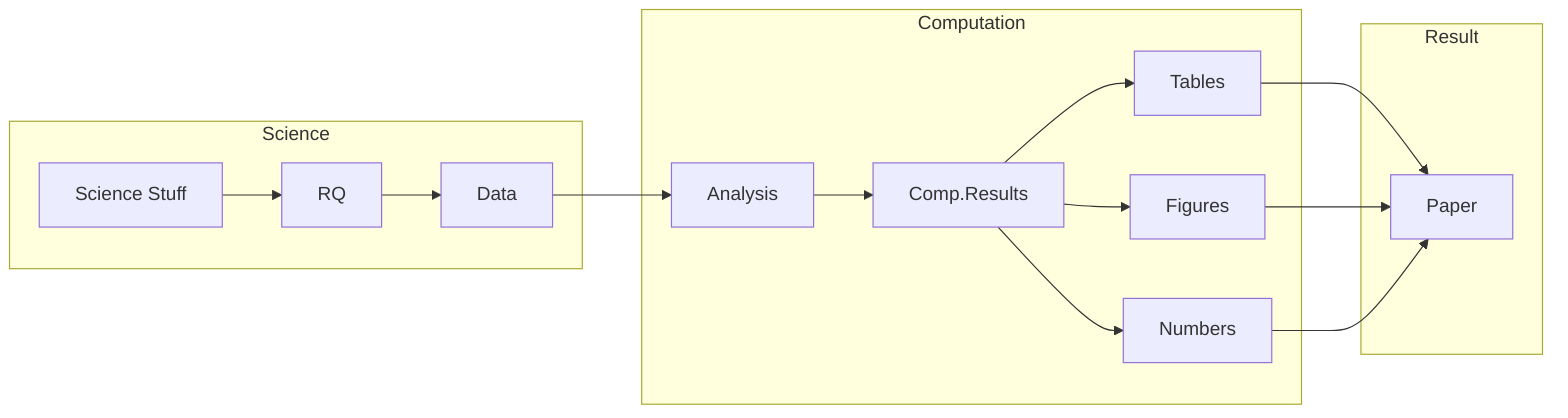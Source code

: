 graph LR
         subgraph Science
         s[Science Stuff]-->RQ
          RQ-->Data
         end
         subgraph Computation
         Analysis-->C[Comp.Results]
         C-->T[Tables]
         C-->F[Figures]
         C-->N[Numbers]
         end
         subgraph Result
         A[Paper]
         end
         Data-->Analysis
         T-->A
          F-->A
          N-->A